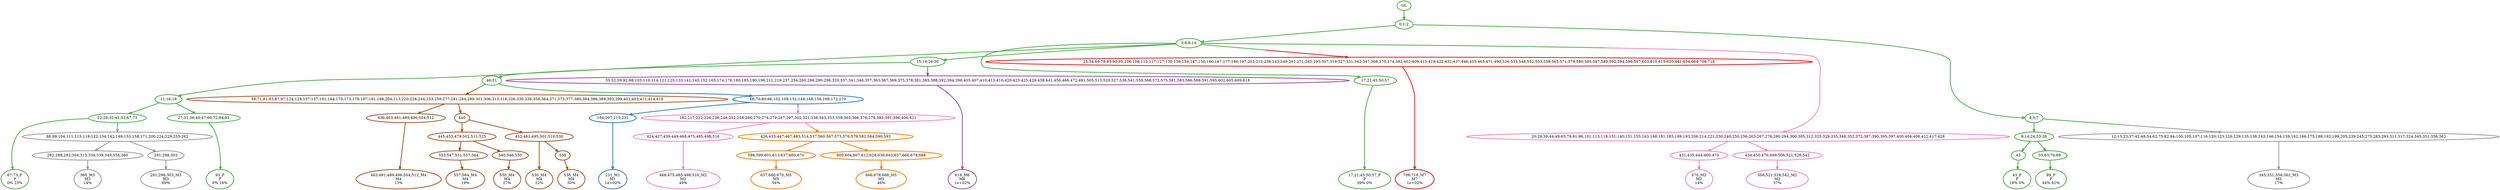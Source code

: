 digraph T {
	{
		rank=same
		52 [penwidth=3,colorscheme=set19,color=3,label="67;73_P\nP\n0% 23%"]
		50 [penwidth=3,colorscheme=set19,color=3,label="93_P\nP\n0% 16%"]
		46 [penwidth=3,colorscheme=set19,color=3,label="17;21;45;50;57_P\nP\n39% 0%"]
		42 [penwidth=3,colorscheme=set19,color=3,label="43_P\nP\n18% 0%"]
		40 [penwidth=3,colorscheme=set19,color=3,label="89_P\nP\n44% 61%"]
		38 [penwidth=3,colorscheme=set19,color=2,label="231_M1\nM1\n1e+02%"]
		36 [penwidth=3,colorscheme=set19,color=8,label="468;475;485;498;516_M2\nM2\n49%"]
		34 [penwidth=3,colorscheme=set19,color=8,label="470_M2\nM2\n14%"]
		32 [penwidth=3,colorscheme=set19,color=8,label="506;521;528;542_M2\nM2\n37%"]
		30 [penwidth=3,colorscheme=set19,color=9,label="360_M3\nM3\n14%"]
		28 [penwidth=3,colorscheme=set19,color=9,label="291;298;303_M3\nM3\n69%"]
		27 [penwidth=3,colorscheme=set19,color=9,label="345;351;356;362_M3\nM3\n17%"]
		25 [penwidth=3,colorscheme=set19,color=7,label="463;481;489;496;504;512_M4\nM4\n13%"]
		21 [penwidth=3,colorscheme=set19,color=7,label="557;564_M4\nM4\n19%"]
		19 [penwidth=3,colorscheme=set19,color=7,label="550_M4\nM4\n27%"]
		17 [penwidth=3,colorscheme=set19,color=7,label="530_M4\nM4\n12%"]
		15 [penwidth=3,colorscheme=set19,color=7,label="538_M4\nM4\n30%"]
		13 [penwidth=3,colorscheme=set19,color=5,label="637;660;670_M5\nM5\n54%"]
		11 [penwidth=3,colorscheme=set19,color=5,label="666;678;688_M5\nM5\n46%"]
		10 [penwidth=3,colorscheme=set19,color=4,label="618_M6\nM6\n1e+02%"]
		9 [penwidth=3,colorscheme=set19,color=1,label="708;716_M7\nM7\n1e+02%"]
	}
	57 [penwidth=3,colorscheme=set19,color=3,label="GL"]
	56 [penwidth=3,colorscheme=set19,color=3,label="0;1;2"]
	55 [penwidth=3,colorscheme=set19,color=3,label="3;6;8;10"]
	54 [penwidth=3,colorscheme=set19,color=3,label="11;16;19"]
	53 [penwidth=3,colorscheme=set19,color=3,label="22;28;32;41;53;67;73"]
	51 [penwidth=3,colorscheme=set19,color=3,label="27;31;36;40;47;60;72;84;93"]
	49 [penwidth=3,colorscheme=set19,color=3,label="15;18;26;30"]
	48 [penwidth=3,colorscheme=set19,color=3,label="46;51"]
	47 [penwidth=3,colorscheme=set19,color=3,label="17;21;45;50;57"]
	45 [penwidth=3,colorscheme=set19,color=3,label="4;5;7"]
	44 [penwidth=3,colorscheme=set19,color=3,label="9;14;24;33;38"]
	43 [penwidth=3,colorscheme=set19,color=3,label="43"]
	41 [penwidth=3,colorscheme=set19,color=3,label="55;63;76;89"]
	39 [penwidth=3,colorscheme=set19,color=2,label="184;207;215;231"]
	37 [penwidth=3,colorscheme=set19,color=8,label="424;427;439;449;468;475;485;498;516"]
	35 [penwidth=3,colorscheme=set19,color=8,label="431;435;444;460;470"]
	33 [penwidth=3,colorscheme=set19,color=8,label="434;450;476;499;506;521;528;542"]
	31 [penwidth=3,colorscheme=set19,color=9,label="282;288;292;304;315;334;339;349;354;360"]
	29 [penwidth=3,colorscheme=set19,color=9,label="291;298;303"]
	26 [penwidth=3,colorscheme=set19,color=7,label="436;463;481;489;496;504;512"]
	24 [penwidth=3,colorscheme=set19,color=7,label="440"]
	23 [penwidth=3,colorscheme=set19,color=7,label="445;453;479;502;511;525"]
	22 [penwidth=3,colorscheme=set19,color=7,label="533;547;551;557;564"]
	20 [penwidth=3,colorscheme=set19,color=7,label="540;546;550"]
	18 [penwidth=3,colorscheme=set19,color=7,label="452;461;495;501;510;530"]
	16 [penwidth=3,colorscheme=set19,color=7,label="538"]
	14 [penwidth=3,colorscheme=set19,color=5,label="598;599;601;613;637;660;670"]
	12 [penwidth=3,colorscheme=set19,color=5,label="600;604;607;612;628;636;643;657;666;678;688"]
	8 [penwidth=3,colorscheme=set19,color=5,label="426;433;447;467;483;514;537;560;567;573;576;579;582;584;590;593"]
	7 [penwidth=3,colorscheme=set19,color=8,label="182;217;222;226;236;248;252;258;266;270;274;279;287;297;302;321;338;343;353;359;365;366;376;379;383;391;396;406;421"]
	6 [penwidth=3,colorscheme=set19,color=1,label="25;34;69;78;85;90;95;106;108;112;117;127;130;136;139;147;150;160;167;177;186;197;203;212;238;243;249;261;271;285;295;307;319;327;331;342;347;368;370;374;382;402;409;415;419;422;432;437;446;455;465;471;490;526;535;548;552;553;558;565;571;578;580;585;587;589;592;594;596;597;603;610;615;620;641;654;664;708;716"]
	5 [penwidth=3,colorscheme=set19,color=4,label="35;52;59;92;98;103;110;114;121;125;133;141;145;152;165;174;176;180;185;190;196;211;219;237;254;260;286;290;296;320;337;341;346;357;363;367;369;375;378;381;385;388;392;394;398;405;407;410;413;416;420;423;425;429;438;441;456;466;472;491;505;513;520;527;536;541;559;566;572;575;581;583;586;588;591;595;602;605;609;618"]
	4 [penwidth=3,colorscheme=set19,color=7,label="58;71;81;83;87;97;124;128;137;157;161;164;170;173;178;187;191;198;204;213;220;228;244;253;259;277;281;284;289;301;306;313;318;326;330;336;358;364;371;373;377;380;384;386;389;393;399;401;403;411;414;418"]
	3 [penwidth=3,colorscheme=set19,color=8,label="20;29;39;44;49;65;79;91;96;101;113;118;131;140;151;155;163;168;181;183;189;193;206;214;221;230;240;250;256;263;267;276;280;294;300;305;312;325;329;335;348;352;372;387;390;395;397;400;404;408;412;417;428"]
	2 [penwidth=3,colorscheme=set19,color=9,label="12;13;23;37;42;48;54;62;75;82;94;100;105;107;116;120;123;126;129;135;138;143;146;154;159;162;166;175;188;192;199;205;239;245;275;283;293;311;317;324;345;351;356;362"]
	1 [penwidth=3,colorscheme=set19,color=9,label="88;99;104;111;115;119;122;134;142;149;153;158;171;200;224;229;255;262"]
	0 [penwidth=3,colorscheme=set19,color=2,label="66;70;80;86;102;109;132;144;148;156;169;172;179"]
	57 -> 56 [penwidth=3,colorscheme=set19,color=3]
	56 -> 55 [penwidth=3,colorscheme=set19,color=3]
	56 -> 45 [penwidth=3,colorscheme=set19,color=3]
	55 -> 54 [penwidth=3,colorscheme=set19,color=3]
	55 -> 47 [penwidth=3,colorscheme=set19,color=3]
	55 -> 49 [penwidth=3,colorscheme=set19,color=3]
	55 -> 6 [penwidth=3,colorscheme=set19,color="3;0.5:1"]
	55 -> 3 [penwidth=3,colorscheme=set19,color="3;0.5:8"]
	54 -> 51 [penwidth=3,colorscheme=set19,color=3]
	54 -> 53 [penwidth=3,colorscheme=set19,color=3]
	53 -> 52 [penwidth=3,colorscheme=set19,color=3]
	53 -> 1 [penwidth=3,colorscheme=set19,color="3;0.5:9"]
	51 -> 50 [penwidth=3,colorscheme=set19,color=3]
	49 -> 48 [penwidth=3,colorscheme=set19,color=3]
	49 -> 5 [penwidth=3,colorscheme=set19,color="3;0.5:4"]
	48 -> 4 [penwidth=3,colorscheme=set19,color="3;0.5:7"]
	48 -> 0 [penwidth=3,colorscheme=set19,color="3;0.5:2"]
	47 -> 46 [penwidth=3,colorscheme=set19,color=3]
	45 -> 44 [penwidth=3,colorscheme=set19,color=3]
	45 -> 2 [penwidth=3,colorscheme=set19,color="3;0.5:9"]
	44 -> 43 [penwidth=3,colorscheme=set19,color=3]
	44 -> 41 [penwidth=3,colorscheme=set19,color=3]
	43 -> 42 [penwidth=3,colorscheme=set19,color=3]
	41 -> 40 [penwidth=3,colorscheme=set19,color=3]
	39 -> 38 [penwidth=3,colorscheme=set19,color=2]
	37 -> 36 [penwidth=3,colorscheme=set19,color=8]
	35 -> 34 [penwidth=3,colorscheme=set19,color=8]
	33 -> 32 [penwidth=3,colorscheme=set19,color=8]
	31 -> 30 [penwidth=3,colorscheme=set19,color=9]
	29 -> 28 [penwidth=3,colorscheme=set19,color=9]
	26 -> 25 [penwidth=3,colorscheme=set19,color=7]
	24 -> 18 [penwidth=3,colorscheme=set19,color=7]
	24 -> 23 [penwidth=3,colorscheme=set19,color=7]
	23 -> 20 [penwidth=3,colorscheme=set19,color=7]
	23 -> 22 [penwidth=3,colorscheme=set19,color=7]
	22 -> 21 [penwidth=3,colorscheme=set19,color=7]
	20 -> 19 [penwidth=3,colorscheme=set19,color=7]
	18 -> 17 [penwidth=3,colorscheme=set19,color=7]
	18 -> 16 [penwidth=3,colorscheme=set19,color=7]
	16 -> 15 [penwidth=3,colorscheme=set19,color=7]
	14 -> 13 [penwidth=3,colorscheme=set19,color=5]
	12 -> 11 [penwidth=3,colorscheme=set19,color=5]
	8 -> 14 [penwidth=3,colorscheme=set19,color=5]
	8 -> 12 [penwidth=3,colorscheme=set19,color=5]
	7 -> 37 [penwidth=3,colorscheme=set19,color=8]
	7 -> 8 [penwidth=3,colorscheme=set19,color="8;0.5:5"]
	6 -> 9 [penwidth=3,colorscheme=set19,color=1]
	5 -> 10 [penwidth=3,colorscheme=set19,color=4]
	4 -> 26 [penwidth=3,colorscheme=set19,color=7]
	4 -> 24 [penwidth=3,colorscheme=set19,color=7]
	3 -> 35 [penwidth=3,colorscheme=set19,color=8]
	3 -> 33 [penwidth=3,colorscheme=set19,color=8]
	2 -> 27 [penwidth=3,colorscheme=set19,color=9]
	1 -> 31 [penwidth=3,colorscheme=set19,color=9]
	1 -> 29 [penwidth=3,colorscheme=set19,color=9]
	0 -> 39 [penwidth=3,colorscheme=set19,color=2]
	0 -> 7 [penwidth=3,colorscheme=set19,color="2;0.5:8"]
}

